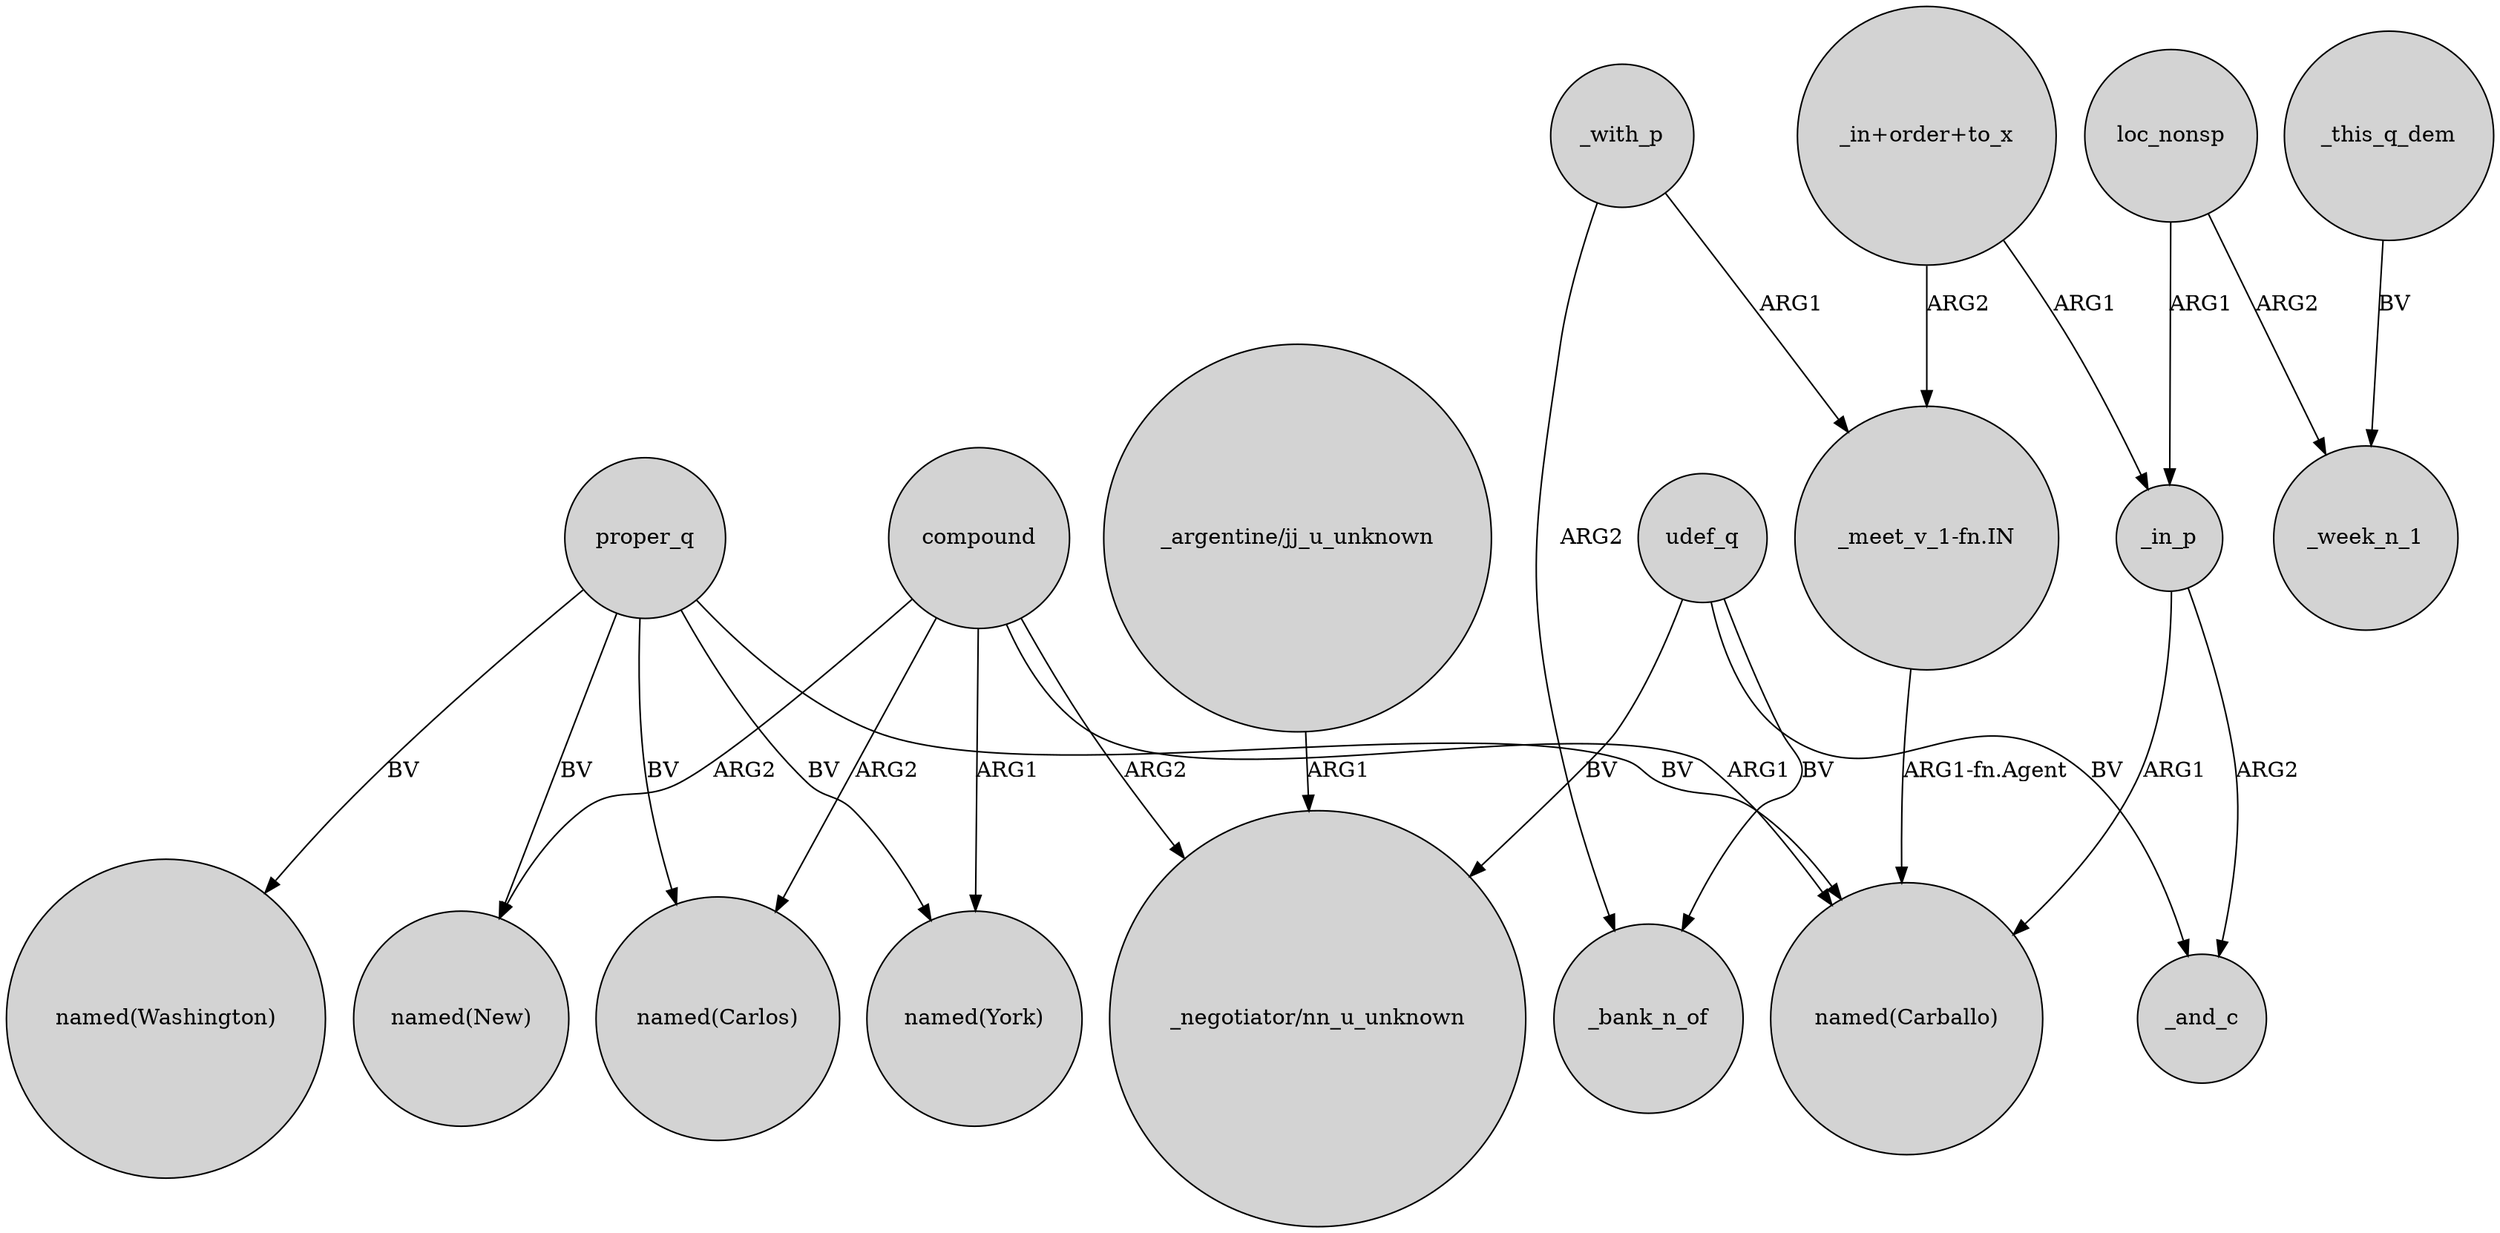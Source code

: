 digraph {
	node [shape=circle style=filled]
	compound -> "named(New)" [label=ARG2]
	proper_q -> "named(New)" [label=BV]
	"_in+order+to_x" -> _in_p [label=ARG1]
	"_meet_v_1-fn.IN" -> "named(Carballo)" [label="ARG1-fn.Agent"]
	loc_nonsp -> _in_p [label=ARG1]
	compound -> "named(Carballo)" [label=ARG1]
	proper_q -> "named(Washington)" [label=BV]
	_this_q_dem -> _week_n_1 [label=BV]
	loc_nonsp -> _week_n_1 [label=ARG2]
	compound -> "named(Carlos)" [label=ARG2]
	compound -> "named(York)" [label=ARG1]
	"_argentine/jj_u_unknown" -> "_negotiator/nn_u_unknown" [label=ARG1]
	udef_q -> "_negotiator/nn_u_unknown" [label=BV]
	proper_q -> "named(Carlos)" [label=BV]
	proper_q -> "named(Carballo)" [label=BV]
	"_in+order+to_x" -> "_meet_v_1-fn.IN" [label=ARG2]
	_with_p -> _bank_n_of [label=ARG2]
	_with_p -> "_meet_v_1-fn.IN" [label=ARG1]
	compound -> "_negotiator/nn_u_unknown" [label=ARG2]
	_in_p -> "named(Carballo)" [label=ARG1]
	proper_q -> "named(York)" [label=BV]
	udef_q -> _and_c [label=BV]
	_in_p -> _and_c [label=ARG2]
	udef_q -> _bank_n_of [label=BV]
}
